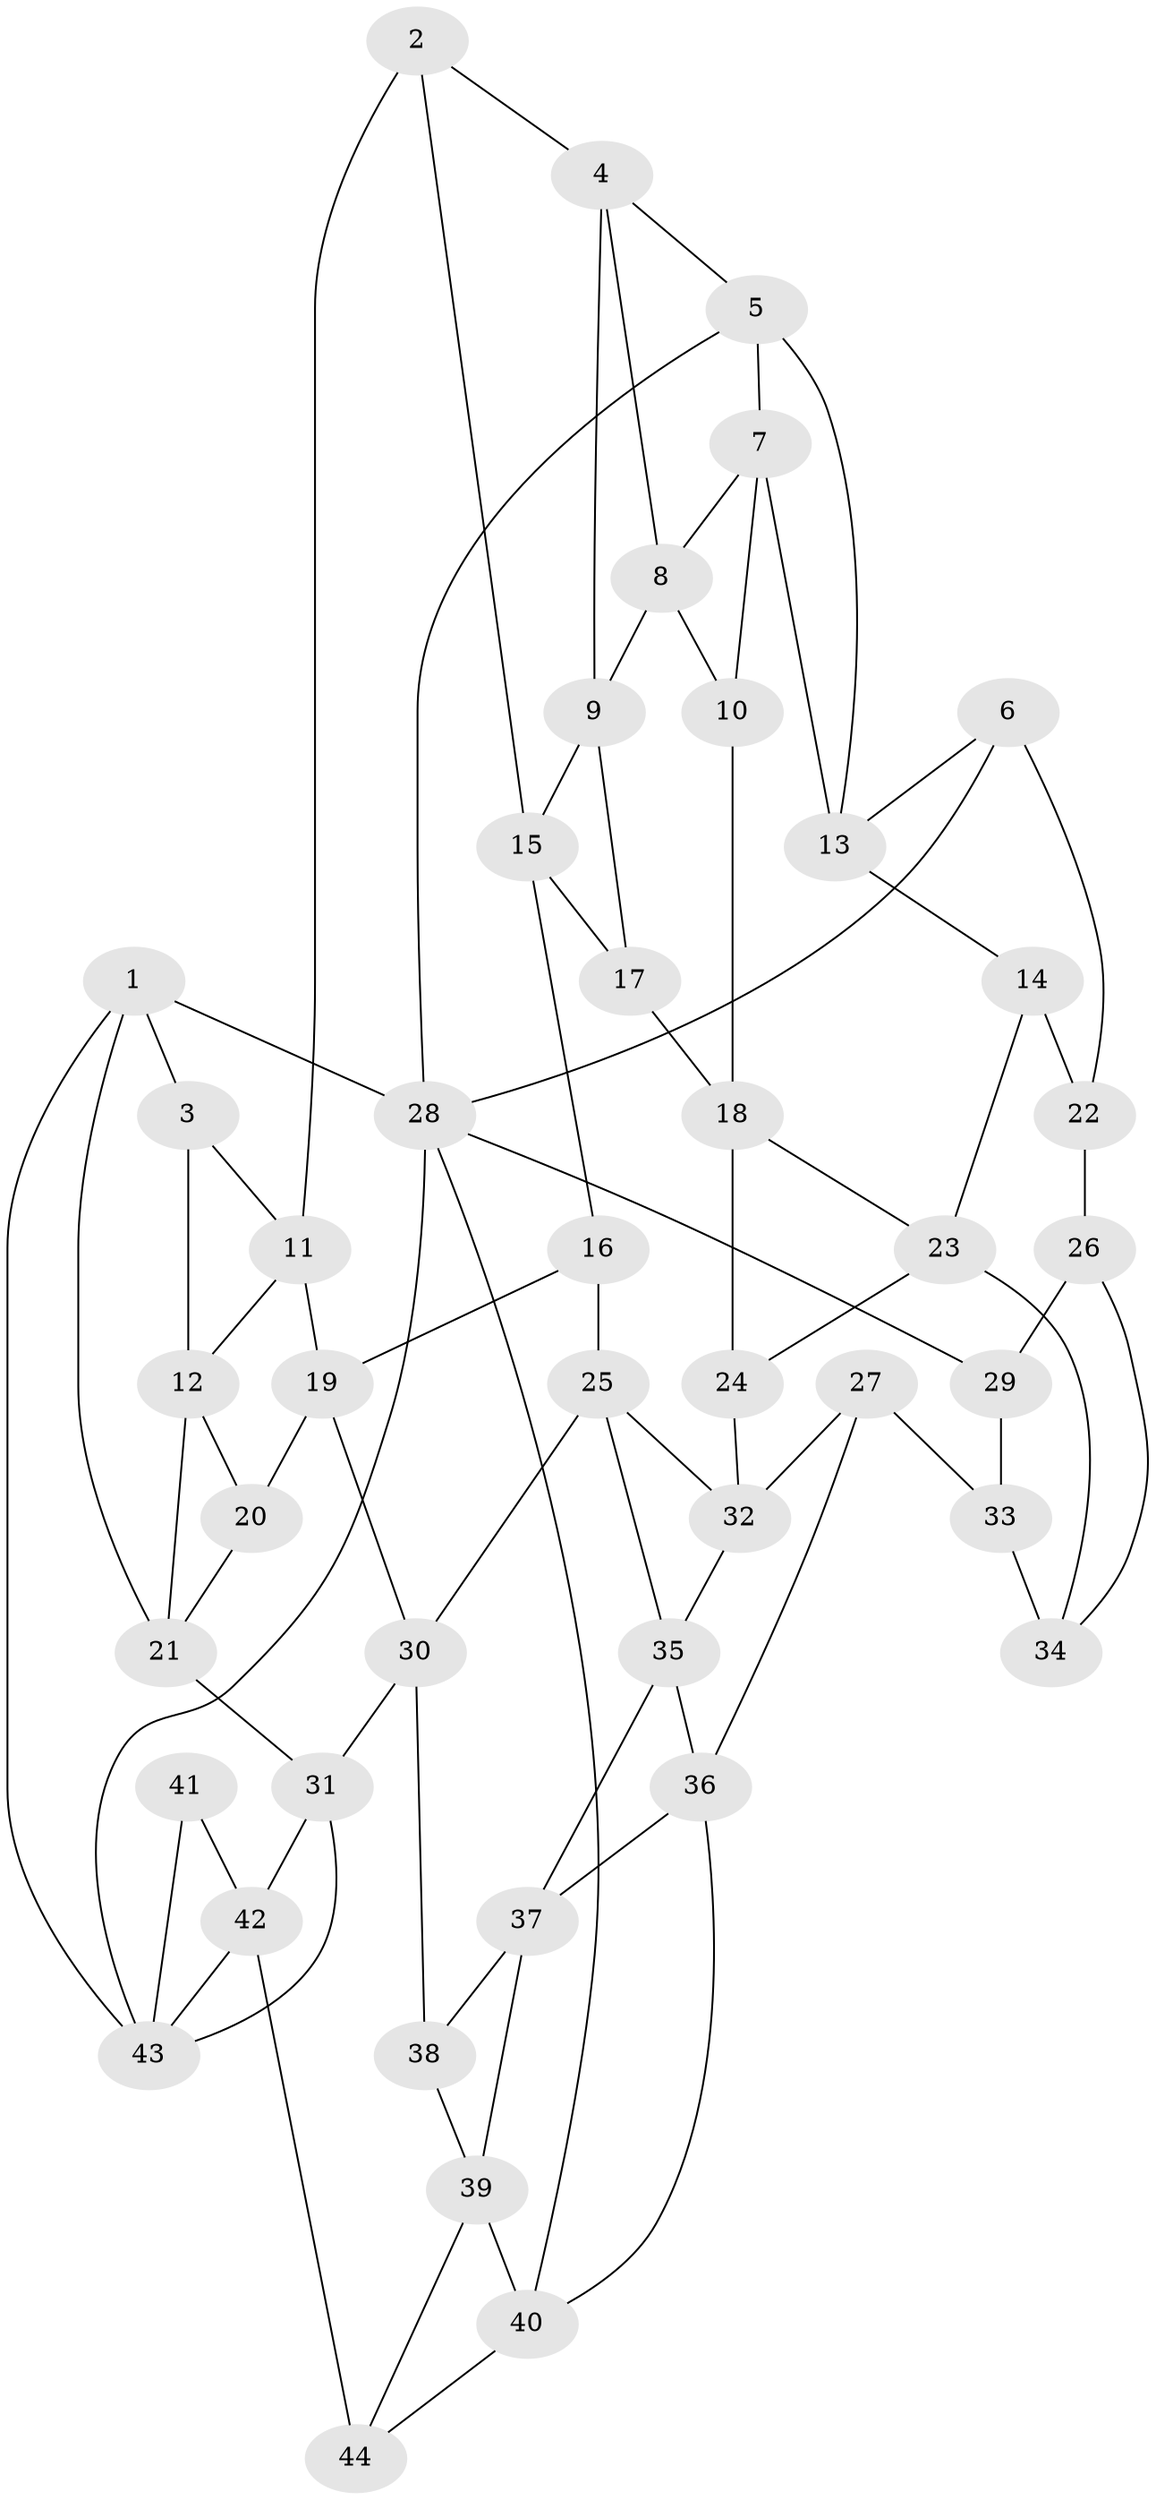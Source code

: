 // original degree distribution, {3: 0.022988505747126436, 4: 0.2413793103448276, 5: 0.5287356321839081, 6: 0.20689655172413793}
// Generated by graph-tools (version 1.1) at 2025/03/03/09/25 03:03:28]
// undirected, 44 vertices, 80 edges
graph export_dot {
graph [start="1"]
  node [color=gray90,style=filled];
  1;
  2;
  3;
  4;
  5;
  6;
  7;
  8;
  9;
  10;
  11;
  12;
  13;
  14;
  15;
  16;
  17;
  18;
  19;
  20;
  21;
  22;
  23;
  24;
  25;
  26;
  27;
  28;
  29;
  30;
  31;
  32;
  33;
  34;
  35;
  36;
  37;
  38;
  39;
  40;
  41;
  42;
  43;
  44;
  1 -- 3 [weight=1.0];
  1 -- 21 [weight=1.0];
  1 -- 28 [weight=1.0];
  1 -- 43 [weight=1.0];
  2 -- 4 [weight=1.0];
  2 -- 11 [weight=1.0];
  2 -- 15 [weight=1.0];
  3 -- 11 [weight=1.0];
  3 -- 12 [weight=1.0];
  4 -- 5 [weight=1.0];
  4 -- 8 [weight=1.0];
  4 -- 9 [weight=1.0];
  5 -- 7 [weight=1.0];
  5 -- 13 [weight=1.0];
  5 -- 28 [weight=1.0];
  6 -- 13 [weight=1.0];
  6 -- 22 [weight=1.0];
  6 -- 28 [weight=1.0];
  7 -- 8 [weight=1.0];
  7 -- 10 [weight=1.0];
  7 -- 13 [weight=1.0];
  8 -- 9 [weight=1.0];
  8 -- 10 [weight=1.0];
  9 -- 15 [weight=1.0];
  9 -- 17 [weight=1.0];
  10 -- 18 [weight=1.0];
  11 -- 12 [weight=1.0];
  11 -- 19 [weight=1.0];
  12 -- 20 [weight=1.0];
  12 -- 21 [weight=1.0];
  13 -- 14 [weight=1.0];
  14 -- 22 [weight=1.0];
  14 -- 23 [weight=1.0];
  15 -- 16 [weight=1.0];
  15 -- 17 [weight=1.0];
  16 -- 19 [weight=1.0];
  16 -- 25 [weight=1.0];
  17 -- 18 [weight=1.0];
  18 -- 23 [weight=1.0];
  18 -- 24 [weight=1.0];
  19 -- 20 [weight=1.0];
  19 -- 30 [weight=1.0];
  20 -- 21 [weight=1.0];
  21 -- 31 [weight=1.0];
  22 -- 26 [weight=2.0];
  23 -- 24 [weight=1.0];
  23 -- 34 [weight=1.0];
  24 -- 32 [weight=1.0];
  25 -- 30 [weight=1.0];
  25 -- 32 [weight=1.0];
  25 -- 35 [weight=1.0];
  26 -- 29 [weight=1.0];
  26 -- 34 [weight=1.0];
  27 -- 32 [weight=1.0];
  27 -- 33 [weight=1.0];
  27 -- 36 [weight=1.0];
  28 -- 29 [weight=1.0];
  28 -- 40 [weight=1.0];
  28 -- 43 [weight=1.0];
  29 -- 33 [weight=1.0];
  30 -- 31 [weight=1.0];
  30 -- 38 [weight=1.0];
  31 -- 42 [weight=1.0];
  31 -- 43 [weight=1.0];
  32 -- 35 [weight=1.0];
  33 -- 34 [weight=2.0];
  35 -- 36 [weight=1.0];
  35 -- 37 [weight=1.0];
  36 -- 37 [weight=1.0];
  36 -- 40 [weight=1.0];
  37 -- 38 [weight=1.0];
  37 -- 39 [weight=1.0];
  38 -- 39 [weight=1.0];
  39 -- 40 [weight=1.0];
  39 -- 44 [weight=1.0];
  40 -- 44 [weight=1.0];
  41 -- 42 [weight=2.0];
  41 -- 43 [weight=2.0];
  42 -- 43 [weight=1.0];
  42 -- 44 [weight=2.0];
}
